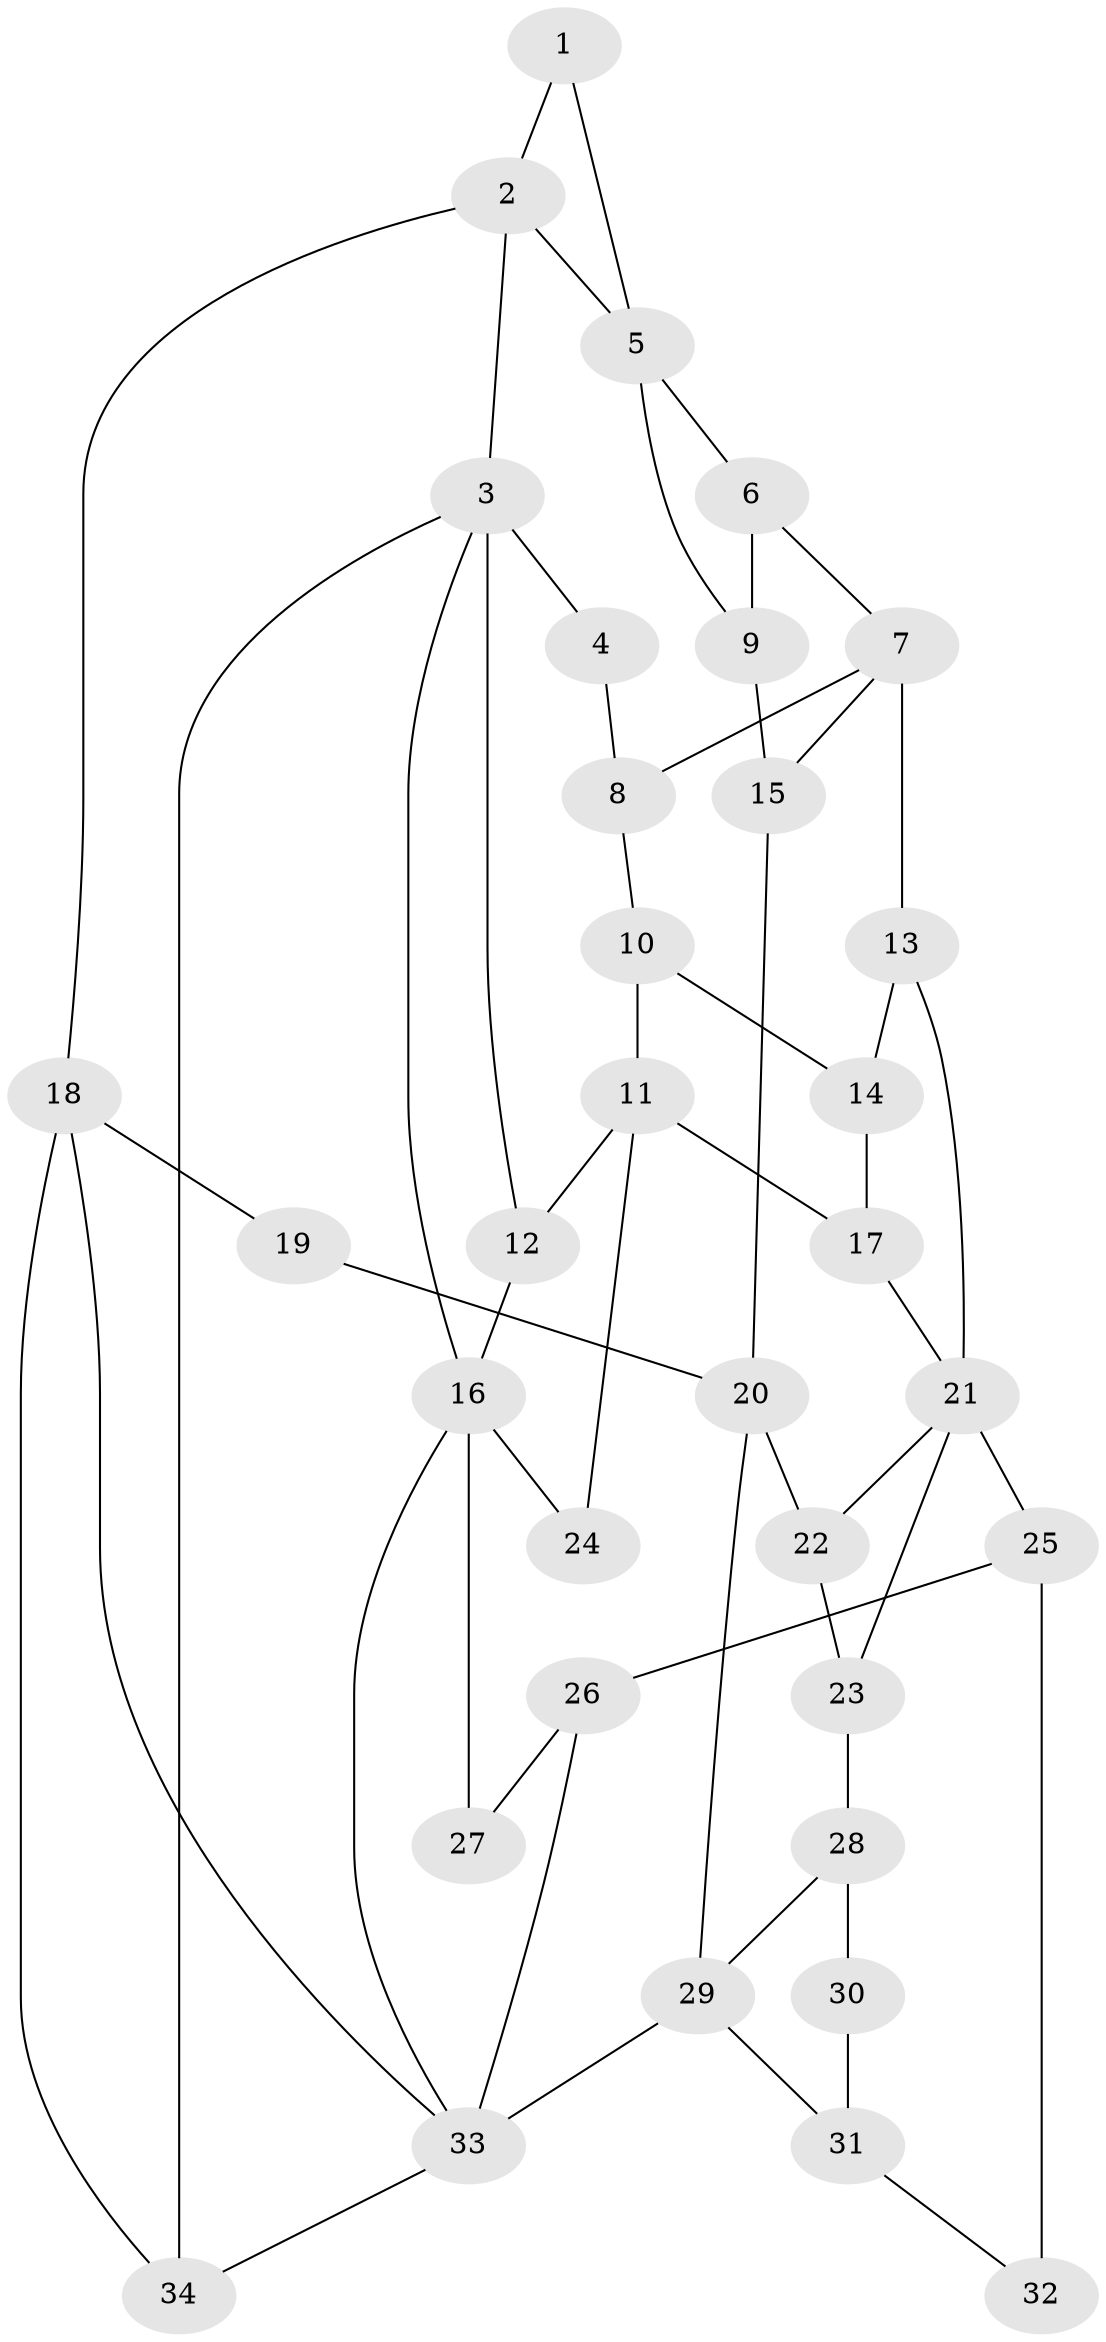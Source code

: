 // original degree distribution, {3: 0.04411764705882353, 5: 0.6029411764705882, 6: 0.17647058823529413, 4: 0.17647058823529413}
// Generated by graph-tools (version 1.1) at 2025/38/03/09/25 02:38:30]
// undirected, 34 vertices, 55 edges
graph export_dot {
graph [start="1"]
  node [color=gray90,style=filled];
  1;
  2;
  3;
  4;
  5;
  6;
  7;
  8;
  9;
  10;
  11;
  12;
  13;
  14;
  15;
  16;
  17;
  18;
  19;
  20;
  21;
  22;
  23;
  24;
  25;
  26;
  27;
  28;
  29;
  30;
  31;
  32;
  33;
  34;
  1 -- 2 [weight=1.0];
  1 -- 5 [weight=1.0];
  2 -- 3 [weight=1.0];
  2 -- 5 [weight=1.0];
  2 -- 18 [weight=1.0];
  3 -- 4 [weight=2.0];
  3 -- 12 [weight=1.0];
  3 -- 16 [weight=1.0];
  3 -- 34 [weight=2.0];
  4 -- 8 [weight=1.0];
  5 -- 6 [weight=2.0];
  5 -- 9 [weight=1.0];
  6 -- 7 [weight=2.0];
  6 -- 9 [weight=2.0];
  7 -- 8 [weight=1.0];
  7 -- 13 [weight=1.0];
  7 -- 15 [weight=1.0];
  8 -- 10 [weight=1.0];
  9 -- 15 [weight=1.0];
  10 -- 11 [weight=1.0];
  10 -- 14 [weight=1.0];
  11 -- 12 [weight=2.0];
  11 -- 17 [weight=1.0];
  11 -- 24 [weight=2.0];
  12 -- 16 [weight=1.0];
  13 -- 14 [weight=1.0];
  13 -- 21 [weight=1.0];
  14 -- 17 [weight=1.0];
  15 -- 20 [weight=1.0];
  16 -- 24 [weight=1.0];
  16 -- 27 [weight=2.0];
  16 -- 33 [weight=1.0];
  17 -- 21 [weight=1.0];
  18 -- 19 [weight=1.0];
  18 -- 33 [weight=1.0];
  18 -- 34 [weight=1.0];
  19 -- 20 [weight=2.0];
  20 -- 22 [weight=1.0];
  20 -- 29 [weight=1.0];
  21 -- 22 [weight=1.0];
  21 -- 23 [weight=1.0];
  21 -- 25 [weight=2.0];
  22 -- 23 [weight=1.0];
  23 -- 28 [weight=1.0];
  25 -- 26 [weight=1.0];
  25 -- 32 [weight=2.0];
  26 -- 27 [weight=1.0];
  26 -- 33 [weight=1.0];
  28 -- 29 [weight=1.0];
  28 -- 30 [weight=2.0];
  29 -- 31 [weight=1.0];
  29 -- 33 [weight=2.0];
  30 -- 31 [weight=1.0];
  31 -- 32 [weight=1.0];
  33 -- 34 [weight=1.0];
}
